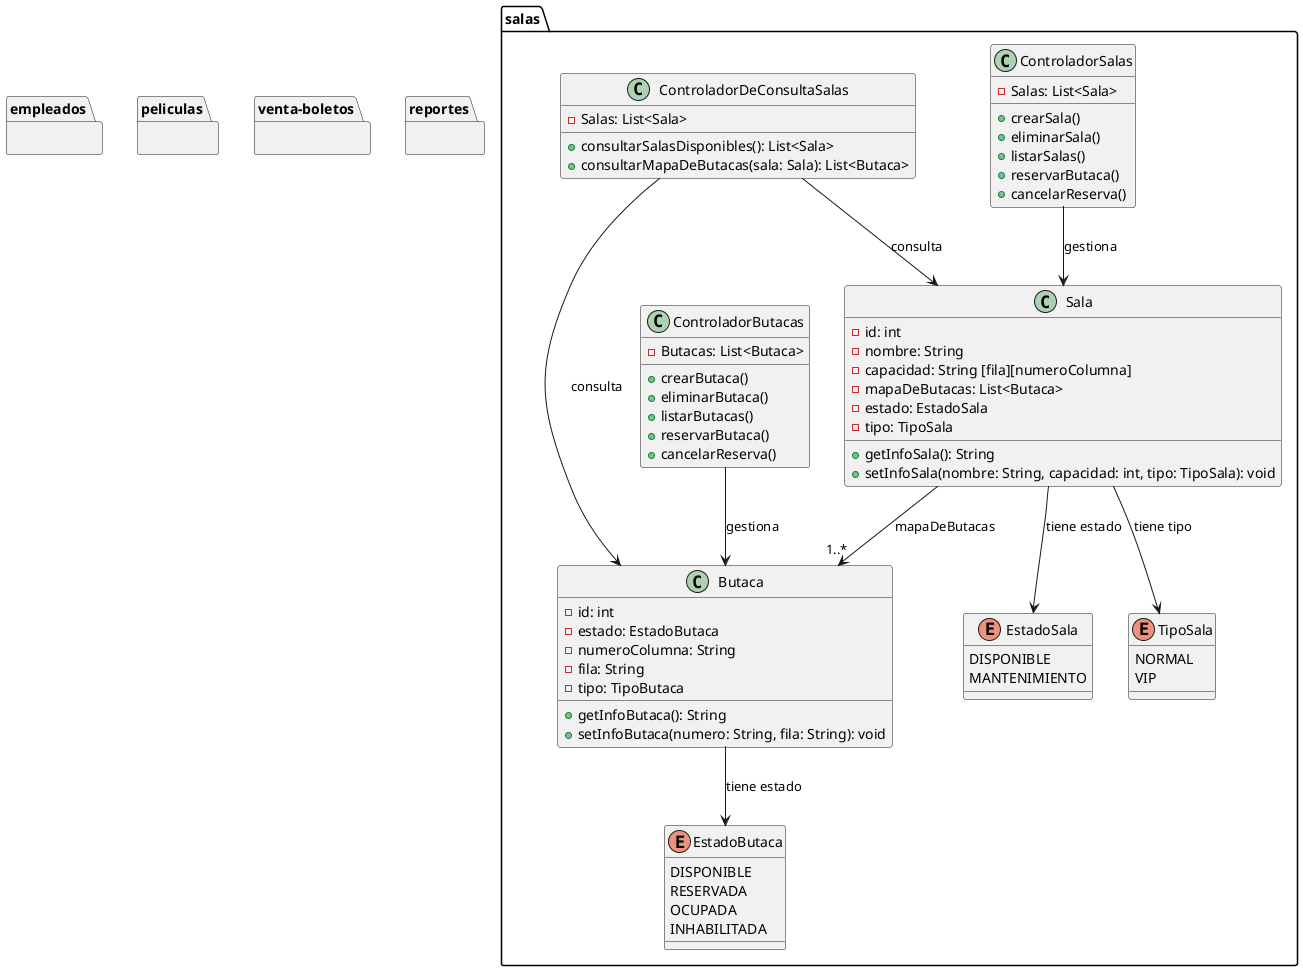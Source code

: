@startuml General_DiagramaDeClases

package empleados {

}


package peliculas {

}

package salas {
' Enumeraciones
    enum EstadoSala {
        DISPONIBLE
        MANTENIMIENTO
    }

    enum TipoSala {
        NORMAL
        VIP
    }

    enum EstadoButaca {
        DISPONIBLE
        RESERVADA
        OCUPADA
        INHABILITADA
    }



    ' Clases principales
    class Sala {
        - id: int
        - nombre: String
        - capacidad: String [fila][numeroColumna]
        - mapaDeButacas: List<Butaca>
        - estado: EstadoSala
        - tipo: TipoSala
        + getInfoSala(): String
        + setInfoSala(nombre: String, capacidad: int, tipo: TipoSala): void
    }

    class Butaca {
        - id: int
        - estado: EstadoButaca
        - numeroColumna: String
        - fila: String
        - tipo: TipoButaca
        + getInfoButaca(): String
        + setInfoButaca(numero: String, fila: String): void
    }

    ' Controladores
    class ControladorSalas {
        - Salas: List<Sala>
        + crearSala()
        + eliminarSala()
        + listarSalas()
        + reservarButaca()
        + cancelarReserva()
    }

    class ControladorButacas {
        - Butacas: List<Butaca>
        + crearButaca()
        + eliminarButaca()
        + listarButacas()
        + reservarButaca()
        + cancelarReserva()
    }

    class ControladorDeConsultaSalas {
        - Salas: List<Sala>
        + consultarSalasDisponibles(): List<Sala>
        + consultarMapaDeButacas(sala: Sala): List<Butaca>
    }


    ' Relaciones

    ControladorSalas --> Sala : gestiona
    ControladorButacas --> Butaca : gestiona
    ControladorDeConsultaSalas --> Sala : consulta
    ControladorDeConsultaSalas --> Butaca : consulta

    Sala --> EstadoSala : tiene estado
    Sala --> TipoSala : tiene tipo
    Sala --> "1..*" Butaca : mapaDeButacas

    Butaca --> EstadoButaca : tiene estado
}

package venta-boletos {

}

package reportes {

}

@enduml